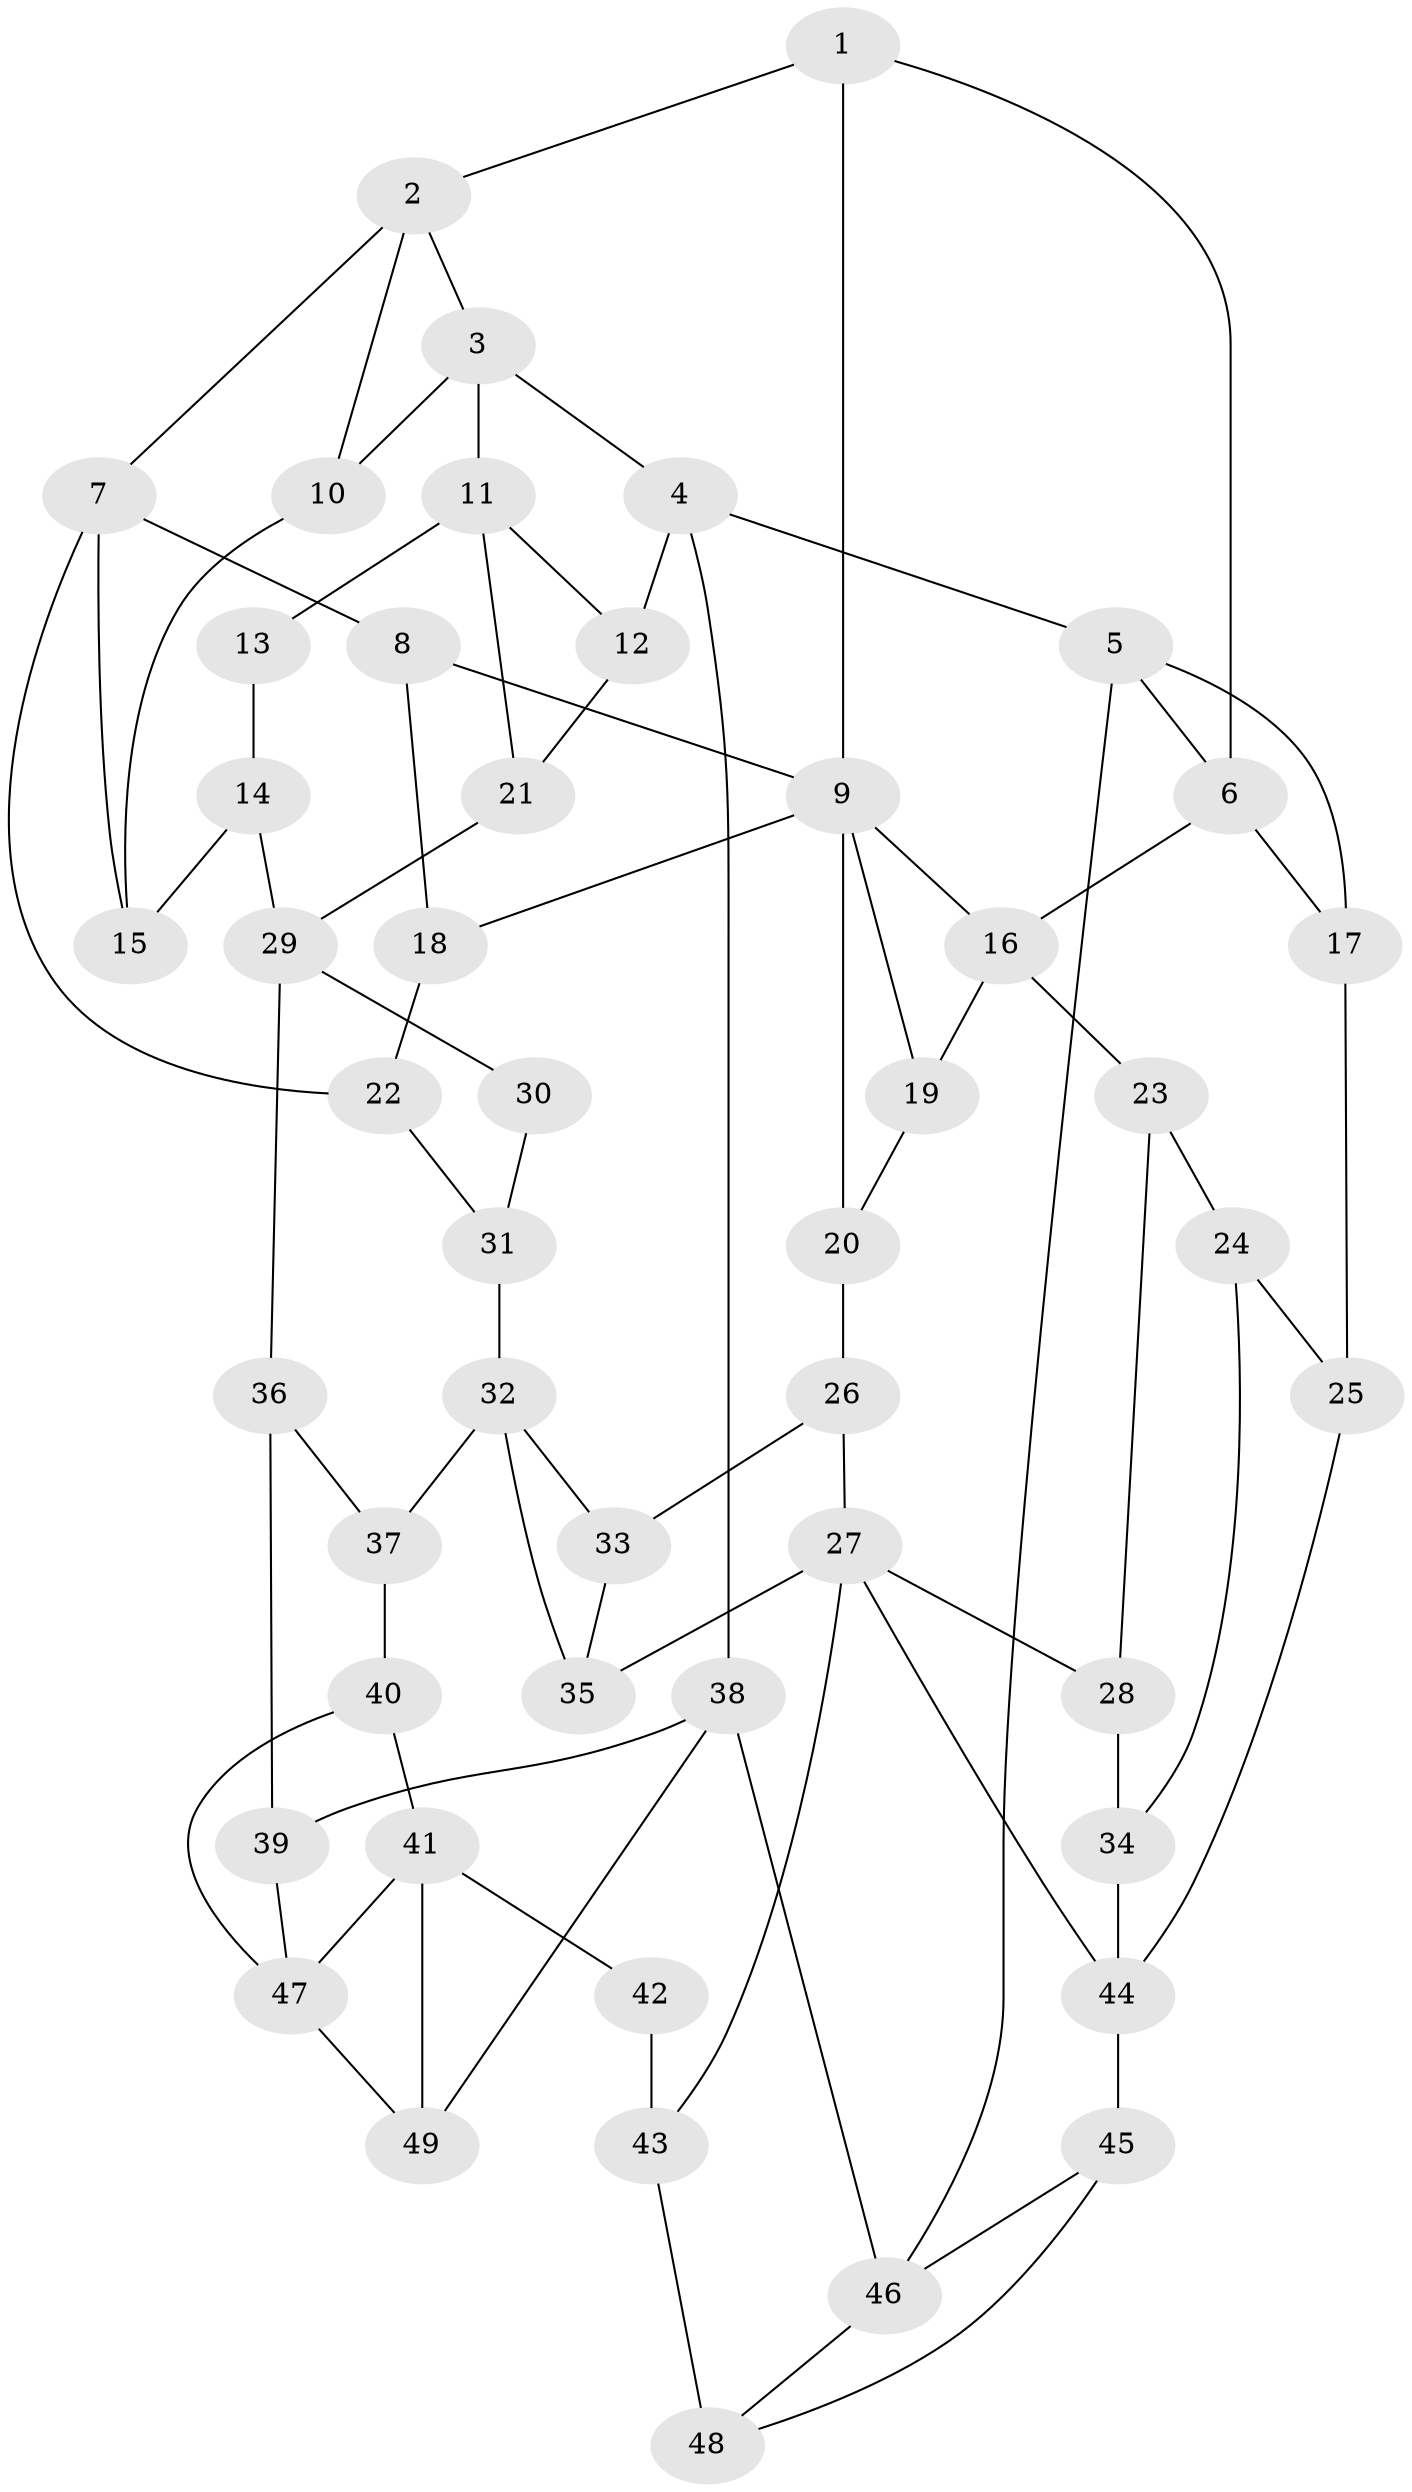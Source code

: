 // original degree distribution, {3: 0.02040816326530612, 4: 0.2857142857142857, 6: 0.2653061224489796, 5: 0.42857142857142855}
// Generated by graph-tools (version 1.1) at 2025/38/03/09/25 02:38:27]
// undirected, 49 vertices, 82 edges
graph export_dot {
graph [start="1"]
  node [color=gray90,style=filled];
  1;
  2;
  3;
  4;
  5;
  6;
  7;
  8;
  9;
  10;
  11;
  12;
  13;
  14;
  15;
  16;
  17;
  18;
  19;
  20;
  21;
  22;
  23;
  24;
  25;
  26;
  27;
  28;
  29;
  30;
  31;
  32;
  33;
  34;
  35;
  36;
  37;
  38;
  39;
  40;
  41;
  42;
  43;
  44;
  45;
  46;
  47;
  48;
  49;
  1 -- 2 [weight=1.0];
  1 -- 6 [weight=1.0];
  1 -- 9 [weight=1.0];
  2 -- 3 [weight=1.0];
  2 -- 7 [weight=1.0];
  2 -- 10 [weight=1.0];
  3 -- 4 [weight=1.0];
  3 -- 10 [weight=1.0];
  3 -- 11 [weight=2.0];
  4 -- 5 [weight=1.0];
  4 -- 12 [weight=1.0];
  4 -- 38 [weight=1.0];
  5 -- 6 [weight=1.0];
  5 -- 17 [weight=1.0];
  5 -- 46 [weight=1.0];
  6 -- 16 [weight=2.0];
  6 -- 17 [weight=1.0];
  7 -- 8 [weight=1.0];
  7 -- 15 [weight=1.0];
  7 -- 22 [weight=1.0];
  8 -- 9 [weight=1.0];
  8 -- 18 [weight=1.0];
  9 -- 16 [weight=1.0];
  9 -- 18 [weight=1.0];
  9 -- 19 [weight=1.0];
  9 -- 20 [weight=1.0];
  10 -- 15 [weight=1.0];
  11 -- 12 [weight=1.0];
  11 -- 13 [weight=2.0];
  11 -- 21 [weight=1.0];
  12 -- 21 [weight=1.0];
  13 -- 14 [weight=1.0];
  14 -- 15 [weight=1.0];
  14 -- 29 [weight=1.0];
  16 -- 19 [weight=1.0];
  16 -- 23 [weight=2.0];
  17 -- 25 [weight=1.0];
  18 -- 22 [weight=1.0];
  19 -- 20 [weight=1.0];
  20 -- 26 [weight=1.0];
  21 -- 29 [weight=1.0];
  22 -- 31 [weight=1.0];
  23 -- 24 [weight=1.0];
  23 -- 28 [weight=1.0];
  24 -- 25 [weight=1.0];
  24 -- 34 [weight=1.0];
  25 -- 44 [weight=1.0];
  26 -- 27 [weight=1.0];
  26 -- 33 [weight=1.0];
  27 -- 28 [weight=1.0];
  27 -- 35 [weight=1.0];
  27 -- 43 [weight=2.0];
  27 -- 44 [weight=1.0];
  28 -- 34 [weight=1.0];
  29 -- 30 [weight=2.0];
  29 -- 36 [weight=2.0];
  30 -- 31 [weight=1.0];
  31 -- 32 [weight=1.0];
  32 -- 33 [weight=1.0];
  32 -- 35 [weight=1.0];
  32 -- 37 [weight=1.0];
  33 -- 35 [weight=1.0];
  34 -- 44 [weight=1.0];
  36 -- 37 [weight=1.0];
  36 -- 39 [weight=2.0];
  37 -- 40 [weight=1.0];
  38 -- 39 [weight=1.0];
  38 -- 46 [weight=1.0];
  38 -- 49 [weight=1.0];
  39 -- 47 [weight=2.0];
  40 -- 41 [weight=1.0];
  40 -- 47 [weight=1.0];
  41 -- 42 [weight=2.0];
  41 -- 47 [weight=2.0];
  41 -- 49 [weight=1.0];
  42 -- 43 [weight=2.0];
  43 -- 48 [weight=2.0];
  44 -- 45 [weight=1.0];
  45 -- 46 [weight=1.0];
  45 -- 48 [weight=1.0];
  46 -- 48 [weight=1.0];
  47 -- 49 [weight=1.0];
}
